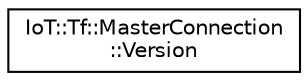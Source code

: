 digraph "Graphical Class Hierarchy"
{
 // LATEX_PDF_SIZE
  edge [fontname="Helvetica",fontsize="10",labelfontname="Helvetica",labelfontsize="10"];
  node [fontname="Helvetica",fontsize="10",shape=record];
  rankdir="LR";
  Node0 [label="IoT::Tf::MasterConnection\l::Version",height=0.2,width=0.4,color="black", fillcolor="white", style="filled",URL="$structIoT_1_1Tf_1_1MasterConnection_1_1Version.html",tooltip=" "];
}
